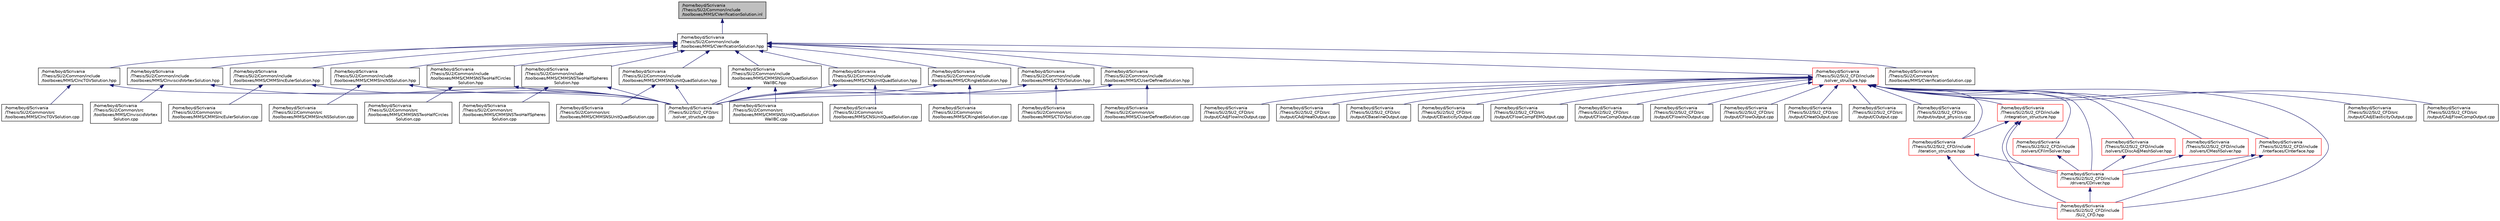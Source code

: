 digraph "/home/boyd/Scrivania/Thesis/SU2/Common/include/toolboxes/MMS/CVerificationSolution.inl"
{
  edge [fontname="Helvetica",fontsize="10",labelfontname="Helvetica",labelfontsize="10"];
  node [fontname="Helvetica",fontsize="10",shape=record];
  Node1 [label="/home/boyd/Scrivania\l/Thesis/SU2/Common/include\l/toolboxes/MMS/CVerificationSolution.inl",height=0.2,width=0.4,color="black", fillcolor="grey75", style="filled", fontcolor="black"];
  Node1 -> Node2 [dir="back",color="midnightblue",fontsize="10",style="solid",fontname="Helvetica"];
  Node2 [label="/home/boyd/Scrivania\l/Thesis/SU2/Common/include\l/toolboxes/MMS/CVerificationSolution.hpp",height=0.2,width=0.4,color="black", fillcolor="white", style="filled",URL="$_c_verification_solution_8hpp.html",tooltip="Header file for the base class CVerificationSolution. The implementations are in the CVerificationSol..."];
  Node2 -> Node3 [dir="back",color="midnightblue",fontsize="10",style="solid",fontname="Helvetica"];
  Node3 [label="/home/boyd/Scrivania\l/Thesis/SU2/Common/include\l/toolboxes/MMS/CIncTGVSolution.hpp",height=0.2,width=0.4,color="black", fillcolor="white", style="filled",URL="$_c_inc_t_g_v_solution_8hpp.html",tooltip="Header file for the class CIncTGVSolution. The implementations are in the CIncTGVSolution.cpp file. "];
  Node3 -> Node4 [dir="back",color="midnightblue",fontsize="10",style="solid",fontname="Helvetica"];
  Node4 [label="/home/boyd/Scrivania\l/Thesis/SU2/Common/src\l/toolboxes/MMS/CIncTGVSolution.cpp",height=0.2,width=0.4,color="black", fillcolor="white", style="filled",URL="$_c_inc_t_g_v_solution_8cpp.html",tooltip="Implementations of the member functions of CIncTGVSolution. "];
  Node3 -> Node5 [dir="back",color="midnightblue",fontsize="10",style="solid",fontname="Helvetica"];
  Node5 [label="/home/boyd/Scrivania\l/Thesis/SU2/SU2_CFD/src\l/solver_structure.cpp",height=0.2,width=0.4,color="black", fillcolor="white", style="filled",URL="$solver__structure_8cpp.html",tooltip="Main subroutines for solving primal and adjoint problems. "];
  Node2 -> Node6 [dir="back",color="midnightblue",fontsize="10",style="solid",fontname="Helvetica"];
  Node6 [label="/home/boyd/Scrivania\l/Thesis/SU2/Common/include\l/toolboxes/MMS/CInviscidVortexSolution.hpp",height=0.2,width=0.4,color="black", fillcolor="white", style="filled",URL="$_c_inviscid_vortex_solution_8hpp.html",tooltip="Header file for the class CInviscidVortexSolution. The implementations are in the CInviscidVortexSolu..."];
  Node6 -> Node7 [dir="back",color="midnightblue",fontsize="10",style="solid",fontname="Helvetica"];
  Node7 [label="/home/boyd/Scrivania\l/Thesis/SU2/Common/src\l/toolboxes/MMS/CInviscidVortex\lSolution.cpp",height=0.2,width=0.4,color="black", fillcolor="white", style="filled",URL="$_c_inviscid_vortex_solution_8cpp.html",tooltip="Implementations of the member functions of CInviscidVortexSolution. "];
  Node6 -> Node5 [dir="back",color="midnightblue",fontsize="10",style="solid",fontname="Helvetica"];
  Node2 -> Node8 [dir="back",color="midnightblue",fontsize="10",style="solid",fontname="Helvetica"];
  Node8 [label="/home/boyd/Scrivania\l/Thesis/SU2/Common/include\l/toolboxes/MMS/CMMSIncEulerSolution.hpp",height=0.2,width=0.4,color="black", fillcolor="white", style="filled",URL="$_c_m_m_s_inc_euler_solution_8hpp.html",tooltip="Header file for the class CMMSIncEulerSolution. The implementations are in the CMMSIncEulerSolution.cpp file. "];
  Node8 -> Node9 [dir="back",color="midnightblue",fontsize="10",style="solid",fontname="Helvetica"];
  Node9 [label="/home/boyd/Scrivania\l/Thesis/SU2/Common/src\l/toolboxes/MMS/CMMSIncEulerSolution.cpp",height=0.2,width=0.4,color="black", fillcolor="white", style="filled",URL="$_c_m_m_s_inc_euler_solution_8cpp.html",tooltip="Implementations of the member functions of CMMSIncEulerSolution. "];
  Node8 -> Node5 [dir="back",color="midnightblue",fontsize="10",style="solid",fontname="Helvetica"];
  Node2 -> Node10 [dir="back",color="midnightblue",fontsize="10",style="solid",fontname="Helvetica"];
  Node10 [label="/home/boyd/Scrivania\l/Thesis/SU2/Common/include\l/toolboxes/MMS/CMMSIncNSSolution.hpp",height=0.2,width=0.4,color="black", fillcolor="white", style="filled",URL="$_c_m_m_s_inc_n_s_solution_8hpp.html",tooltip="Header file for the class CMMSIncNSSolution. The implementations are in the CMMSIncNSSolution.cpp file. "];
  Node10 -> Node11 [dir="back",color="midnightblue",fontsize="10",style="solid",fontname="Helvetica"];
  Node11 [label="/home/boyd/Scrivania\l/Thesis/SU2/Common/src\l/toolboxes/MMS/CMMSIncNSSolution.cpp",height=0.2,width=0.4,color="black", fillcolor="white", style="filled",URL="$_c_m_m_s_inc_n_s_solution_8cpp.html",tooltip="Implementations of the member functions of CMMSIncNSSolution. "];
  Node10 -> Node5 [dir="back",color="midnightblue",fontsize="10",style="solid",fontname="Helvetica"];
  Node2 -> Node12 [dir="back",color="midnightblue",fontsize="10",style="solid",fontname="Helvetica"];
  Node12 [label="/home/boyd/Scrivania\l/Thesis/SU2/Common/include\l/toolboxes/MMS/CMMSNSTwoHalfCircles\lSolution.hpp",height=0.2,width=0.4,color="black", fillcolor="white", style="filled",URL="$_c_m_m_s_n_s_two_half_circles_solution_8hpp.html",tooltip="Header file for the class CMMSNSTwoHalfCirclesSolution. The implementations are in the CMMSNSTwoHalfC..."];
  Node12 -> Node13 [dir="back",color="midnightblue",fontsize="10",style="solid",fontname="Helvetica"];
  Node13 [label="/home/boyd/Scrivania\l/Thesis/SU2/Common/src\l/toolboxes/MMS/CMMSNSTwoHalfCircles\lSolution.cpp",height=0.2,width=0.4,color="black", fillcolor="white", style="filled",URL="$_c_m_m_s_n_s_two_half_circles_solution_8cpp.html",tooltip="Implementations of the member functions of CMMSNSTwoHalfCirclesSolution. "];
  Node12 -> Node5 [dir="back",color="midnightblue",fontsize="10",style="solid",fontname="Helvetica"];
  Node2 -> Node14 [dir="back",color="midnightblue",fontsize="10",style="solid",fontname="Helvetica"];
  Node14 [label="/home/boyd/Scrivania\l/Thesis/SU2/Common/include\l/toolboxes/MMS/CMMSNSTwoHalfSpheres\lSolution.hpp",height=0.2,width=0.4,color="black", fillcolor="white", style="filled",URL="$_c_m_m_s_n_s_two_half_spheres_solution_8hpp.html",tooltip="Header file for the class CMMSNSTwoHalfSpheresSolution. The implementations are in the CMMSNSTwoHalfS..."];
  Node14 -> Node15 [dir="back",color="midnightblue",fontsize="10",style="solid",fontname="Helvetica"];
  Node15 [label="/home/boyd/Scrivania\l/Thesis/SU2/Common/src\l/toolboxes/MMS/CMMSNSTwoHalfSpheres\lSolution.cpp",height=0.2,width=0.4,color="black", fillcolor="white", style="filled",URL="$_c_m_m_s_n_s_two_half_spheres_solution_8cpp.html",tooltip="Implementations of the member functions of CMMSNSTwoHalfSpheresSolution. "];
  Node14 -> Node5 [dir="back",color="midnightblue",fontsize="10",style="solid",fontname="Helvetica"];
  Node2 -> Node16 [dir="back",color="midnightblue",fontsize="10",style="solid",fontname="Helvetica"];
  Node16 [label="/home/boyd/Scrivania\l/Thesis/SU2/Common/include\l/toolboxes/MMS/CMMSNSUnitQuadSolution.hpp",height=0.2,width=0.4,color="black", fillcolor="white", style="filled",URL="$_c_m_m_s_n_s_unit_quad_solution_8hpp.html",tooltip="Header file for the class CMMSNSUnitQuadSolution. The implementations are in the CMMSNSUnitQuadSoluti..."];
  Node16 -> Node17 [dir="back",color="midnightblue",fontsize="10",style="solid",fontname="Helvetica"];
  Node17 [label="/home/boyd/Scrivania\l/Thesis/SU2/Common/src\l/toolboxes/MMS/CMMSNSUnitQuadSolution.cpp",height=0.2,width=0.4,color="black", fillcolor="white", style="filled",URL="$_c_m_m_s_n_s_unit_quad_solution_8cpp.html",tooltip="Implementations of the member functions of CMMSNSUnitQuadSolution. "];
  Node16 -> Node5 [dir="back",color="midnightblue",fontsize="10",style="solid",fontname="Helvetica"];
  Node2 -> Node18 [dir="back",color="midnightblue",fontsize="10",style="solid",fontname="Helvetica"];
  Node18 [label="/home/boyd/Scrivania\l/Thesis/SU2/Common/include\l/toolboxes/MMS/CMMSNSUnitQuadSolution\lWallBC.hpp",height=0.2,width=0.4,color="black", fillcolor="white", style="filled",URL="$_c_m_m_s_n_s_unit_quad_solution_wall_b_c_8hpp.html",tooltip="Header file for the class CMMSNSUnitQuadSolutionWallBC. The implementations are in the CMMSNSUnitQuad..."];
  Node18 -> Node19 [dir="back",color="midnightblue",fontsize="10",style="solid",fontname="Helvetica"];
  Node19 [label="/home/boyd/Scrivania\l/Thesis/SU2/Common/src\l/toolboxes/MMS/CMMSNSUnitQuadSolution\lWallBC.cpp",height=0.2,width=0.4,color="black", fillcolor="white", style="filled",URL="$_c_m_m_s_n_s_unit_quad_solution_wall_b_c_8cpp.html",tooltip="Implementations of the member functions of CMMSNSUnitQuadSolutionWallBC. "];
  Node18 -> Node5 [dir="back",color="midnightblue",fontsize="10",style="solid",fontname="Helvetica"];
  Node2 -> Node20 [dir="back",color="midnightblue",fontsize="10",style="solid",fontname="Helvetica"];
  Node20 [label="/home/boyd/Scrivania\l/Thesis/SU2/Common/include\l/toolboxes/MMS/CNSUnitQuadSolution.hpp",height=0.2,width=0.4,color="black", fillcolor="white", style="filled",URL="$_c_n_s_unit_quad_solution_8hpp.html",tooltip="Header file for the class CNSUnitQuadSolution.hpp. The implementations are in the CNSUnitQuadSolution..."];
  Node20 -> Node21 [dir="back",color="midnightblue",fontsize="10",style="solid",fontname="Helvetica"];
  Node21 [label="/home/boyd/Scrivania\l/Thesis/SU2/Common/src\l/toolboxes/MMS/CNSUnitQuadSolution.cpp",height=0.2,width=0.4,color="black", fillcolor="white", style="filled",URL="$_c_n_s_unit_quad_solution_8cpp.html",tooltip="Implementations of the member functions of CNSUnitQuadSolution. "];
  Node20 -> Node5 [dir="back",color="midnightblue",fontsize="10",style="solid",fontname="Helvetica"];
  Node2 -> Node22 [dir="back",color="midnightblue",fontsize="10",style="solid",fontname="Helvetica"];
  Node22 [label="/home/boyd/Scrivania\l/Thesis/SU2/Common/include\l/toolboxes/MMS/CRinglebSolution.hpp",height=0.2,width=0.4,color="black", fillcolor="white", style="filled",URL="$_c_ringleb_solution_8hpp.html",tooltip="Header file for the class CRinglebSolution.hpp. The implementations are in the CRinglebSolution.cpp file. "];
  Node22 -> Node23 [dir="back",color="midnightblue",fontsize="10",style="solid",fontname="Helvetica"];
  Node23 [label="/home/boyd/Scrivania\l/Thesis/SU2/Common/src\l/toolboxes/MMS/CRinglebSolution.cpp",height=0.2,width=0.4,color="black", fillcolor="white", style="filled",URL="$_c_ringleb_solution_8cpp.html",tooltip="Implementations of the member functions of CRinglebSolution. "];
  Node22 -> Node5 [dir="back",color="midnightblue",fontsize="10",style="solid",fontname="Helvetica"];
  Node2 -> Node24 [dir="back",color="midnightblue",fontsize="10",style="solid",fontname="Helvetica"];
  Node24 [label="/home/boyd/Scrivania\l/Thesis/SU2/Common/include\l/toolboxes/MMS/CTGVSolution.hpp",height=0.2,width=0.4,color="black", fillcolor="white", style="filled",URL="$_c_t_g_v_solution_8hpp.html",tooltip="Header file for the class CTGVSolution. The implementations are in the CTGVSolution.cpp file. "];
  Node24 -> Node25 [dir="back",color="midnightblue",fontsize="10",style="solid",fontname="Helvetica"];
  Node25 [label="/home/boyd/Scrivania\l/Thesis/SU2/Common/src\l/toolboxes/MMS/CTGVSolution.cpp",height=0.2,width=0.4,color="black", fillcolor="white", style="filled",URL="$_c_t_g_v_solution_8cpp.html",tooltip="Implementations of the member functions of CTGVSolution. "];
  Node24 -> Node5 [dir="back",color="midnightblue",fontsize="10",style="solid",fontname="Helvetica"];
  Node2 -> Node26 [dir="back",color="midnightblue",fontsize="10",style="solid",fontname="Helvetica"];
  Node26 [label="/home/boyd/Scrivania\l/Thesis/SU2/Common/include\l/toolboxes/MMS/CUserDefinedSolution.hpp",height=0.2,width=0.4,color="black", fillcolor="white", style="filled",URL="$_c_user_defined_solution_8hpp.html",tooltip="Header file for the class CUserDefinedSolution. The implementations are in the CUserDefinedSolution.cpp file. "];
  Node26 -> Node27 [dir="back",color="midnightblue",fontsize="10",style="solid",fontname="Helvetica"];
  Node27 [label="/home/boyd/Scrivania\l/Thesis/SU2/Common/src\l/toolboxes/MMS/CUserDefinedSolution.cpp",height=0.2,width=0.4,color="black", fillcolor="white", style="filled",URL="$_c_user_defined_solution_8cpp.html",tooltip="Implementations of the member functions of CUserDefinedSolution. "];
  Node26 -> Node5 [dir="back",color="midnightblue",fontsize="10",style="solid",fontname="Helvetica"];
  Node2 -> Node28 [dir="back",color="midnightblue",fontsize="10",style="solid",fontname="Helvetica"];
  Node28 [label="/home/boyd/Scrivania\l/Thesis/SU2/Common/src\l/toolboxes/MMS/CVerificationSolution.cpp",height=0.2,width=0.4,color="black", fillcolor="white", style="filled",URL="$_c_verification_solution_8cpp.html",tooltip="Implementations of the member functions of CVerificationSolution. "];
  Node2 -> Node29 [dir="back",color="midnightblue",fontsize="10",style="solid",fontname="Helvetica"];
  Node29 [label="/home/boyd/Scrivania\l/Thesis/SU2/SU2_CFD/include\l/solver_structure.hpp",height=0.2,width=0.4,color="red", fillcolor="white", style="filled",URL="$solver__structure_8hpp.html",tooltip="Headers of the main subroutines for solving partial differential equations. The subroutines and funct..."];
  Node29 -> Node30 [dir="back",color="midnightblue",fontsize="10",style="solid",fontname="Helvetica"];
  Node30 [label="/home/boyd/Scrivania\l/Thesis/SU2/SU2_CFD/include\l/iteration_structure.hpp",height=0.2,width=0.4,color="red", fillcolor="white", style="filled",URL="$iteration__structure_8hpp.html",tooltip="Headers of the iteration classes used by SU2_CFD. Each CIteration class represents an available physi..."];
  Node30 -> Node31 [dir="back",color="midnightblue",fontsize="10",style="solid",fontname="Helvetica"];
  Node31 [label="/home/boyd/Scrivania\l/Thesis/SU2/SU2_CFD/include\l/drivers/CDriver.hpp",height=0.2,width=0.4,color="red", fillcolor="white", style="filled",URL="$_c_driver_8hpp.html"];
  Node31 -> Node34 [dir="back",color="midnightblue",fontsize="10",style="solid",fontname="Helvetica"];
  Node34 [label="/home/boyd/Scrivania\l/Thesis/SU2/SU2_CFD/include\l/SU2_CFD.hpp",height=0.2,width=0.4,color="red", fillcolor="white", style="filled",URL="$_s_u2___c_f_d_8hpp.html",tooltip="Headers of the main subroutines of the code SU2_CFD. The subroutines and functions are in the SU2_CFD..."];
  Node30 -> Node34 [dir="back",color="midnightblue",fontsize="10",style="solid",fontname="Helvetica"];
  Node29 -> Node47 [dir="back",color="midnightblue",fontsize="10",style="solid",fontname="Helvetica"];
  Node47 [label="/home/boyd/Scrivania\l/Thesis/SU2/SU2_CFD/include\l/integration_structure.hpp",height=0.2,width=0.4,color="red", fillcolor="white", style="filled",URL="$integration__structure_8hpp.html",tooltip="Headers of the main subroutines for space and time integration. The subroutines and functions are in ..."];
  Node47 -> Node30 [dir="back",color="midnightblue",fontsize="10",style="solid",fontname="Helvetica"];
  Node47 -> Node31 [dir="back",color="midnightblue",fontsize="10",style="solid",fontname="Helvetica"];
  Node47 -> Node34 [dir="back",color="midnightblue",fontsize="10",style="solid",fontname="Helvetica"];
  Node29 -> Node31 [dir="back",color="midnightblue",fontsize="10",style="solid",fontname="Helvetica"];
  Node29 -> Node50 [dir="back",color="midnightblue",fontsize="10",style="solid",fontname="Helvetica"];
  Node50 [label="/home/boyd/Scrivania\l/Thesis/SU2/SU2_CFD/include\l/interfaces/CInterface.hpp",height=0.2,width=0.4,color="red", fillcolor="white", style="filled",URL="$_c_interface_8hpp.html",tooltip="Declarations and inlines of the transfer structure. The subroutines and functions are in the physics ..."];
  Node50 -> Node31 [dir="back",color="midnightblue",fontsize="10",style="solid",fontname="Helvetica"];
  Node50 -> Node34 [dir="back",color="midnightblue",fontsize="10",style="solid",fontname="Helvetica"];
  Node29 -> Node70 [dir="back",color="midnightblue",fontsize="10",style="solid",fontname="Helvetica"];
  Node70 [label="/home/boyd/Scrivania\l/Thesis/SU2/SU2_CFD/include\l/solvers/CDiscAdjMeshSolver.hpp",height=0.2,width=0.4,color="red", fillcolor="white", style="filled",URL="$_c_disc_adj_mesh_solver_8hpp.html"];
  Node70 -> Node31 [dir="back",color="midnightblue",fontsize="10",style="solid",fontname="Helvetica"];
  Node29 -> Node72 [dir="back",color="midnightblue",fontsize="10",style="solid",fontname="Helvetica"];
  Node72 [label="/home/boyd/Scrivania\l/Thesis/SU2/SU2_CFD/include\l/solvers/CMeshSolver.hpp",height=0.2,width=0.4,color="red", fillcolor="white", style="filled",URL="$_c_mesh_solver_8hpp.html",tooltip="Declaration and inlines of the class to compute the the discrete adjoint of the linear-elastic mesh s..."];
  Node72 -> Node31 [dir="back",color="midnightblue",fontsize="10",style="solid",fontname="Helvetica"];
  Node29 -> Node74 [dir="back",color="midnightblue",fontsize="10",style="solid",fontname="Helvetica"];
  Node74 [label="/home/boyd/Scrivania\l/Thesis/SU2/SU2_CFD/include\l/solvers/CFilmSolver.hpp",height=0.2,width=0.4,color="red", fillcolor="white", style="filled",URL="$_c_film_solver_8hpp.html",tooltip="Headers of the main subroutines for solving thin film equations. The subroutines and functions are in..."];
  Node74 -> Node31 [dir="back",color="midnightblue",fontsize="10",style="solid",fontname="Helvetica"];
  Node29 -> Node34 [dir="back",color="midnightblue",fontsize="10",style="solid",fontname="Helvetica"];
  Node29 -> Node76 [dir="back",color="midnightblue",fontsize="10",style="solid",fontname="Helvetica"];
  Node76 [label="/home/boyd/Scrivania\l/Thesis/SU2/SU2_CFD/src\l/output/CAdjElasticityOutput.cpp",height=0.2,width=0.4,color="black", fillcolor="white", style="filled",URL="$_c_adj_elasticity_output_8cpp.html",tooltip="Main subroutines for elasticity discrete adjoint output. "];
  Node29 -> Node77 [dir="back",color="midnightblue",fontsize="10",style="solid",fontname="Helvetica"];
  Node77 [label="/home/boyd/Scrivania\l/Thesis/SU2/SU2_CFD/src\l/output/CAdjFlowCompOutput.cpp",height=0.2,width=0.4,color="black", fillcolor="white", style="filled",URL="$_c_adj_flow_comp_output_8cpp.html"];
  Node29 -> Node78 [dir="back",color="midnightblue",fontsize="10",style="solid",fontname="Helvetica"];
  Node78 [label="/home/boyd/Scrivania\l/Thesis/SU2/SU2_CFD/src\l/output/CAdjFlowIncOutput.cpp",height=0.2,width=0.4,color="black", fillcolor="white", style="filled",URL="$_c_adj_flow_inc_output_8cpp.html"];
  Node29 -> Node79 [dir="back",color="midnightblue",fontsize="10",style="solid",fontname="Helvetica"];
  Node79 [label="/home/boyd/Scrivania\l/Thesis/SU2/SU2_CFD/src\l/output/CAdjHeatOutput.cpp",height=0.2,width=0.4,color="black", fillcolor="white", style="filled",URL="$_c_adj_heat_output_8cpp.html"];
  Node29 -> Node80 [dir="back",color="midnightblue",fontsize="10",style="solid",fontname="Helvetica"];
  Node80 [label="/home/boyd/Scrivania\l/Thesis/SU2/SU2_CFD/src\l/output/CBaselineOutput.cpp",height=0.2,width=0.4,color="black", fillcolor="white", style="filled",URL="$_c_baseline_output_8cpp.html"];
  Node29 -> Node81 [dir="back",color="midnightblue",fontsize="10",style="solid",fontname="Helvetica"];
  Node81 [label="/home/boyd/Scrivania\l/Thesis/SU2/SU2_CFD/src\l/output/CElasticityOutput.cpp",height=0.2,width=0.4,color="black", fillcolor="white", style="filled",URL="$_c_elasticity_output_8cpp.html"];
  Node29 -> Node82 [dir="back",color="midnightblue",fontsize="10",style="solid",fontname="Helvetica"];
  Node82 [label="/home/boyd/Scrivania\l/Thesis/SU2/SU2_CFD/src\l/output/CFlowCompFEMOutput.cpp",height=0.2,width=0.4,color="black", fillcolor="white", style="filled",URL="$_c_flow_comp_f_e_m_output_8cpp.html"];
  Node29 -> Node83 [dir="back",color="midnightblue",fontsize="10",style="solid",fontname="Helvetica"];
  Node83 [label="/home/boyd/Scrivania\l/Thesis/SU2/SU2_CFD/src\l/output/CFlowCompOutput.cpp",height=0.2,width=0.4,color="black", fillcolor="white", style="filled",URL="$_c_flow_comp_output_8cpp.html"];
  Node29 -> Node84 [dir="back",color="midnightblue",fontsize="10",style="solid",fontname="Helvetica"];
  Node84 [label="/home/boyd/Scrivania\l/Thesis/SU2/SU2_CFD/src\l/output/CFlowIncOutput.cpp",height=0.2,width=0.4,color="black", fillcolor="white", style="filled",URL="$_c_flow_inc_output_8cpp.html"];
  Node29 -> Node85 [dir="back",color="midnightblue",fontsize="10",style="solid",fontname="Helvetica"];
  Node85 [label="/home/boyd/Scrivania\l/Thesis/SU2/SU2_CFD/src\l/output/CFlowOutput.cpp",height=0.2,width=0.4,color="black", fillcolor="white", style="filled",URL="$_c_flow_output_8cpp.html"];
  Node29 -> Node86 [dir="back",color="midnightblue",fontsize="10",style="solid",fontname="Helvetica"];
  Node86 [label="/home/boyd/Scrivania\l/Thesis/SU2/SU2_CFD/src\l/output/CHeatOutput.cpp",height=0.2,width=0.4,color="black", fillcolor="white", style="filled",URL="$_c_heat_output_8cpp.html"];
  Node29 -> Node87 [dir="back",color="midnightblue",fontsize="10",style="solid",fontname="Helvetica"];
  Node87 [label="/home/boyd/Scrivania\l/Thesis/SU2/SU2_CFD/src\l/output/COutput.cpp",height=0.2,width=0.4,color="black", fillcolor="white", style="filled",URL="$_c_output_8cpp.html"];
  Node29 -> Node88 [dir="back",color="midnightblue",fontsize="10",style="solid",fontname="Helvetica"];
  Node88 [label="/home/boyd/Scrivania\l/Thesis/SU2/SU2_CFD/src\l/output/output_physics.cpp",height=0.2,width=0.4,color="black", fillcolor="white", style="filled",URL="$output__physics_8cpp.html",tooltip="Main subroutines to compute physical output quantities such as CL, CD, entropy generation, mass flow, ecc... . "];
  Node29 -> Node5 [dir="back",color="midnightblue",fontsize="10",style="solid",fontname="Helvetica"];
}
